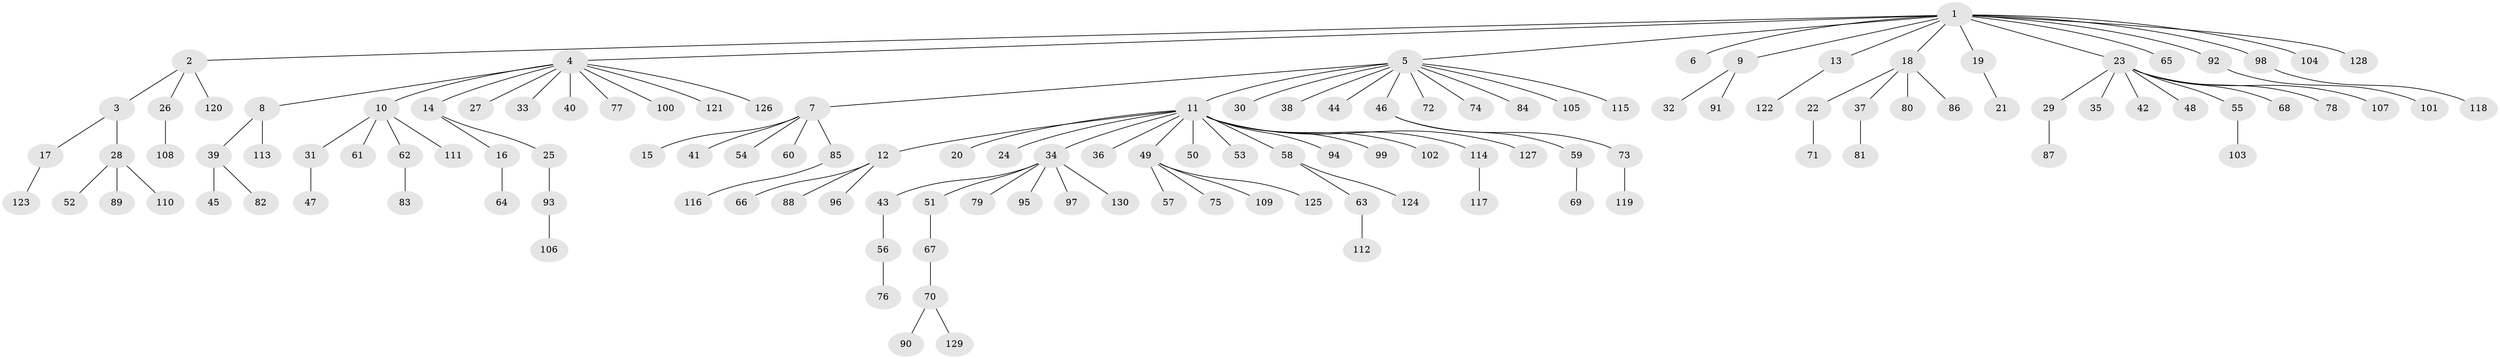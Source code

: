 // Generated by graph-tools (version 1.1) at 2025/47/03/09/25 04:47:07]
// undirected, 130 vertices, 129 edges
graph export_dot {
graph [start="1"]
  node [color=gray90,style=filled];
  1;
  2;
  3;
  4;
  5;
  6;
  7;
  8;
  9;
  10;
  11;
  12;
  13;
  14;
  15;
  16;
  17;
  18;
  19;
  20;
  21;
  22;
  23;
  24;
  25;
  26;
  27;
  28;
  29;
  30;
  31;
  32;
  33;
  34;
  35;
  36;
  37;
  38;
  39;
  40;
  41;
  42;
  43;
  44;
  45;
  46;
  47;
  48;
  49;
  50;
  51;
  52;
  53;
  54;
  55;
  56;
  57;
  58;
  59;
  60;
  61;
  62;
  63;
  64;
  65;
  66;
  67;
  68;
  69;
  70;
  71;
  72;
  73;
  74;
  75;
  76;
  77;
  78;
  79;
  80;
  81;
  82;
  83;
  84;
  85;
  86;
  87;
  88;
  89;
  90;
  91;
  92;
  93;
  94;
  95;
  96;
  97;
  98;
  99;
  100;
  101;
  102;
  103;
  104;
  105;
  106;
  107;
  108;
  109;
  110;
  111;
  112;
  113;
  114;
  115;
  116;
  117;
  118;
  119;
  120;
  121;
  122;
  123;
  124;
  125;
  126;
  127;
  128;
  129;
  130;
  1 -- 2;
  1 -- 4;
  1 -- 5;
  1 -- 6;
  1 -- 9;
  1 -- 13;
  1 -- 18;
  1 -- 19;
  1 -- 23;
  1 -- 65;
  1 -- 92;
  1 -- 98;
  1 -- 104;
  1 -- 128;
  2 -- 3;
  2 -- 26;
  2 -- 120;
  3 -- 17;
  3 -- 28;
  4 -- 8;
  4 -- 10;
  4 -- 14;
  4 -- 27;
  4 -- 33;
  4 -- 40;
  4 -- 77;
  4 -- 100;
  4 -- 121;
  4 -- 126;
  5 -- 7;
  5 -- 11;
  5 -- 30;
  5 -- 38;
  5 -- 44;
  5 -- 46;
  5 -- 72;
  5 -- 74;
  5 -- 84;
  5 -- 105;
  5 -- 115;
  7 -- 15;
  7 -- 41;
  7 -- 54;
  7 -- 60;
  7 -- 85;
  8 -- 39;
  8 -- 113;
  9 -- 32;
  9 -- 91;
  10 -- 31;
  10 -- 61;
  10 -- 62;
  10 -- 111;
  11 -- 12;
  11 -- 20;
  11 -- 24;
  11 -- 34;
  11 -- 36;
  11 -- 49;
  11 -- 50;
  11 -- 53;
  11 -- 58;
  11 -- 94;
  11 -- 99;
  11 -- 102;
  11 -- 114;
  11 -- 127;
  12 -- 66;
  12 -- 88;
  12 -- 96;
  13 -- 122;
  14 -- 16;
  14 -- 25;
  16 -- 64;
  17 -- 123;
  18 -- 22;
  18 -- 37;
  18 -- 80;
  18 -- 86;
  19 -- 21;
  22 -- 71;
  23 -- 29;
  23 -- 35;
  23 -- 42;
  23 -- 48;
  23 -- 55;
  23 -- 68;
  23 -- 78;
  23 -- 107;
  25 -- 93;
  26 -- 108;
  28 -- 52;
  28 -- 89;
  28 -- 110;
  29 -- 87;
  31 -- 47;
  34 -- 43;
  34 -- 51;
  34 -- 79;
  34 -- 95;
  34 -- 97;
  34 -- 130;
  37 -- 81;
  39 -- 45;
  39 -- 82;
  43 -- 56;
  46 -- 59;
  46 -- 73;
  49 -- 57;
  49 -- 75;
  49 -- 109;
  49 -- 125;
  51 -- 67;
  55 -- 103;
  56 -- 76;
  58 -- 63;
  58 -- 124;
  59 -- 69;
  62 -- 83;
  63 -- 112;
  67 -- 70;
  70 -- 90;
  70 -- 129;
  73 -- 119;
  85 -- 116;
  92 -- 101;
  93 -- 106;
  98 -- 118;
  114 -- 117;
}
